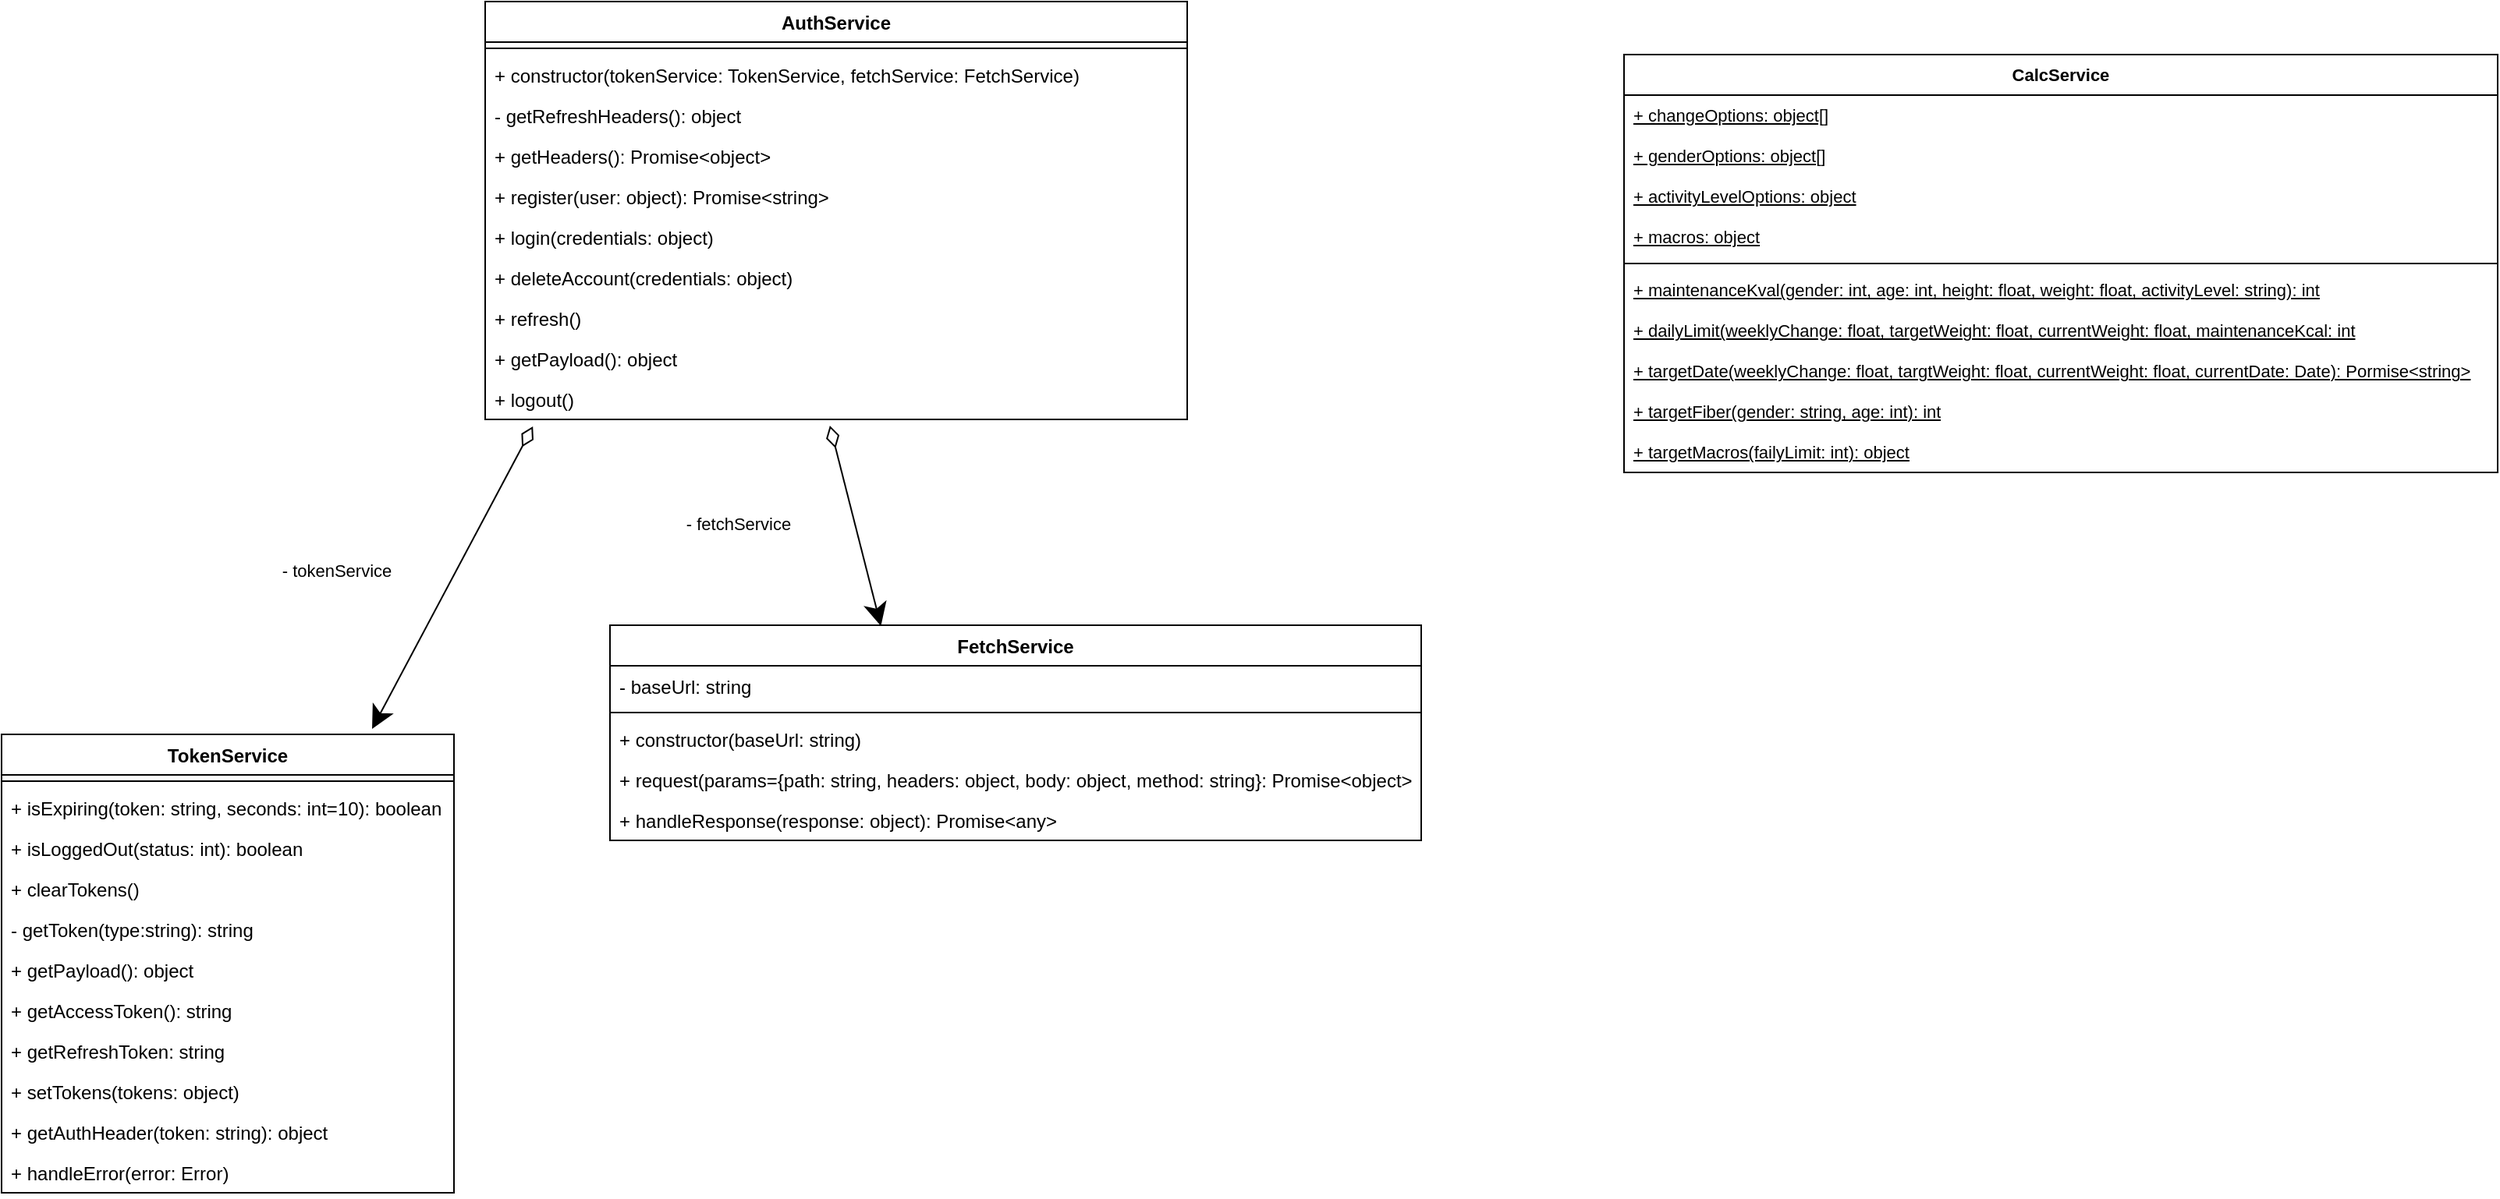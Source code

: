 <mxfile version="27.0.5">
  <diagram name="Page-1" id="fqpSyOK8x8Wndy1Us3iF">
    <mxGraphModel dx="1892" dy="1822" grid="1" gridSize="10" guides="1" tooltips="1" connect="1" arrows="1" fold="1" page="1" pageScale="1" pageWidth="850" pageHeight="1100" math="0" shadow="0">
      <root>
        <mxCell id="0" />
        <mxCell id="1" parent="0" />
        <mxCell id="mqfkv3taTirQxiToJBBF-1" value="FetchService" style="swimlane;fontStyle=1;align=center;verticalAlign=top;childLayout=stackLayout;horizontal=1;startSize=26;horizontalStack=0;resizeParent=1;resizeParentMax=0;resizeLast=0;collapsible=1;marginBottom=0;whiteSpace=wrap;html=1;" vertex="1" parent="1">
          <mxGeometry x="290" y="380" width="520" height="138" as="geometry" />
        </mxCell>
        <mxCell id="mqfkv3taTirQxiToJBBF-2" value="- baseUrl: string" style="text;strokeColor=none;fillColor=none;align=left;verticalAlign=top;spacingLeft=4;spacingRight=4;overflow=hidden;rotatable=0;points=[[0,0.5],[1,0.5]];portConstraint=eastwest;whiteSpace=wrap;html=1;" vertex="1" parent="mqfkv3taTirQxiToJBBF-1">
          <mxGeometry y="26" width="520" height="26" as="geometry" />
        </mxCell>
        <mxCell id="mqfkv3taTirQxiToJBBF-3" value="" style="line;strokeWidth=1;fillColor=none;align=left;verticalAlign=middle;spacingTop=-1;spacingLeft=3;spacingRight=3;rotatable=0;labelPosition=right;points=[];portConstraint=eastwest;strokeColor=inherit;" vertex="1" parent="mqfkv3taTirQxiToJBBF-1">
          <mxGeometry y="52" width="520" height="8" as="geometry" />
        </mxCell>
        <mxCell id="mqfkv3taTirQxiToJBBF-4" value="+ constructor(baseUrl: string)" style="text;strokeColor=none;fillColor=none;align=left;verticalAlign=top;spacingLeft=4;spacingRight=4;overflow=hidden;rotatable=0;points=[[0,0.5],[1,0.5]];portConstraint=eastwest;whiteSpace=wrap;html=1;" vertex="1" parent="mqfkv3taTirQxiToJBBF-1">
          <mxGeometry y="60" width="520" height="26" as="geometry" />
        </mxCell>
        <mxCell id="mqfkv3taTirQxiToJBBF-5" value="+ request(params={path: string, headers: object, body: object, method: string}: Promise&amp;lt;object&amp;gt;" style="text;strokeColor=none;fillColor=none;align=left;verticalAlign=top;spacingLeft=4;spacingRight=4;overflow=hidden;rotatable=0;points=[[0,0.5],[1,0.5]];portConstraint=eastwest;whiteSpace=wrap;html=1;" vertex="1" parent="mqfkv3taTirQxiToJBBF-1">
          <mxGeometry y="86" width="520" height="26" as="geometry" />
        </mxCell>
        <mxCell id="mqfkv3taTirQxiToJBBF-6" value="+ handleResponse(response: object): Promise&amp;lt;any&amp;gt;" style="text;strokeColor=none;fillColor=none;align=left;verticalAlign=top;spacingLeft=4;spacingRight=4;overflow=hidden;rotatable=0;points=[[0,0.5],[1,0.5]];portConstraint=eastwest;whiteSpace=wrap;html=1;" vertex="1" parent="mqfkv3taTirQxiToJBBF-1">
          <mxGeometry y="112" width="520" height="26" as="geometry" />
        </mxCell>
        <mxCell id="mqfkv3taTirQxiToJBBF-7" value="TokenService" style="swimlane;fontStyle=1;align=center;verticalAlign=top;childLayout=stackLayout;horizontal=1;startSize=26;horizontalStack=0;resizeParent=1;resizeParentMax=0;resizeLast=0;collapsible=1;marginBottom=0;whiteSpace=wrap;html=1;" vertex="1" parent="1">
          <mxGeometry x="-100" y="450" width="290" height="294" as="geometry" />
        </mxCell>
        <mxCell id="mqfkv3taTirQxiToJBBF-9" value="" style="line;strokeWidth=1;fillColor=none;align=left;verticalAlign=middle;spacingTop=-1;spacingLeft=3;spacingRight=3;rotatable=0;labelPosition=right;points=[];portConstraint=eastwest;strokeColor=inherit;" vertex="1" parent="mqfkv3taTirQxiToJBBF-7">
          <mxGeometry y="26" width="290" height="8" as="geometry" />
        </mxCell>
        <mxCell id="mqfkv3taTirQxiToJBBF-8" value="+ isExpiring(token: string, seconds: int=10): boolean" style="text;strokeColor=none;fillColor=none;align=left;verticalAlign=top;spacingLeft=4;spacingRight=4;overflow=hidden;rotatable=0;points=[[0,0.5],[1,0.5]];portConstraint=eastwest;whiteSpace=wrap;html=1;" vertex="1" parent="mqfkv3taTirQxiToJBBF-7">
          <mxGeometry y="34" width="290" height="26" as="geometry" />
        </mxCell>
        <mxCell id="mqfkv3taTirQxiToJBBF-10" value="+ isLoggedOut(status: int): boolean" style="text;strokeColor=none;fillColor=none;align=left;verticalAlign=top;spacingLeft=4;spacingRight=4;overflow=hidden;rotatable=0;points=[[0,0.5],[1,0.5]];portConstraint=eastwest;whiteSpace=wrap;html=1;" vertex="1" parent="mqfkv3taTirQxiToJBBF-7">
          <mxGeometry y="60" width="290" height="26" as="geometry" />
        </mxCell>
        <mxCell id="mqfkv3taTirQxiToJBBF-11" value="+ clearTokens()" style="text;strokeColor=none;fillColor=none;align=left;verticalAlign=top;spacingLeft=4;spacingRight=4;overflow=hidden;rotatable=0;points=[[0,0.5],[1,0.5]];portConstraint=eastwest;whiteSpace=wrap;html=1;" vertex="1" parent="mqfkv3taTirQxiToJBBF-7">
          <mxGeometry y="86" width="290" height="26" as="geometry" />
        </mxCell>
        <mxCell id="mqfkv3taTirQxiToJBBF-12" value="- getToken(type:string): string" style="text;strokeColor=none;fillColor=none;align=left;verticalAlign=top;spacingLeft=4;spacingRight=4;overflow=hidden;rotatable=0;points=[[0,0.5],[1,0.5]];portConstraint=eastwest;whiteSpace=wrap;html=1;" vertex="1" parent="mqfkv3taTirQxiToJBBF-7">
          <mxGeometry y="112" width="290" height="26" as="geometry" />
        </mxCell>
        <mxCell id="mqfkv3taTirQxiToJBBF-13" value="+ getPayload(): object" style="text;strokeColor=none;fillColor=none;align=left;verticalAlign=top;spacingLeft=4;spacingRight=4;overflow=hidden;rotatable=0;points=[[0,0.5],[1,0.5]];portConstraint=eastwest;whiteSpace=wrap;html=1;" vertex="1" parent="mqfkv3taTirQxiToJBBF-7">
          <mxGeometry y="138" width="290" height="26" as="geometry" />
        </mxCell>
        <mxCell id="mqfkv3taTirQxiToJBBF-14" value="+ getAccessToken(): string" style="text;strokeColor=none;fillColor=none;align=left;verticalAlign=top;spacingLeft=4;spacingRight=4;overflow=hidden;rotatable=0;points=[[0,0.5],[1,0.5]];portConstraint=eastwest;whiteSpace=wrap;html=1;" vertex="1" parent="mqfkv3taTirQxiToJBBF-7">
          <mxGeometry y="164" width="290" height="26" as="geometry" />
        </mxCell>
        <mxCell id="mqfkv3taTirQxiToJBBF-15" value="+ getRefreshToken: string" style="text;strokeColor=none;fillColor=none;align=left;verticalAlign=top;spacingLeft=4;spacingRight=4;overflow=hidden;rotatable=0;points=[[0,0.5],[1,0.5]];portConstraint=eastwest;whiteSpace=wrap;html=1;" vertex="1" parent="mqfkv3taTirQxiToJBBF-7">
          <mxGeometry y="190" width="290" height="26" as="geometry" />
        </mxCell>
        <mxCell id="mqfkv3taTirQxiToJBBF-16" value="+ setTokens(tokens: object)" style="text;strokeColor=none;fillColor=none;align=left;verticalAlign=top;spacingLeft=4;spacingRight=4;overflow=hidden;rotatable=0;points=[[0,0.5],[1,0.5]];portConstraint=eastwest;whiteSpace=wrap;html=1;" vertex="1" parent="mqfkv3taTirQxiToJBBF-7">
          <mxGeometry y="216" width="290" height="26" as="geometry" />
        </mxCell>
        <mxCell id="mqfkv3taTirQxiToJBBF-17" value="+ getAuthHeader(token: string): object" style="text;strokeColor=none;fillColor=none;align=left;verticalAlign=top;spacingLeft=4;spacingRight=4;overflow=hidden;rotatable=0;points=[[0,0.5],[1,0.5]];portConstraint=eastwest;whiteSpace=wrap;html=1;" vertex="1" parent="mqfkv3taTirQxiToJBBF-7">
          <mxGeometry y="242" width="290" height="26" as="geometry" />
        </mxCell>
        <mxCell id="mqfkv3taTirQxiToJBBF-18" value="+ handleError(error: Error)" style="text;strokeColor=none;fillColor=none;align=left;verticalAlign=top;spacingLeft=4;spacingRight=4;overflow=hidden;rotatable=0;points=[[0,0.5],[1,0.5]];portConstraint=eastwest;whiteSpace=wrap;html=1;" vertex="1" parent="mqfkv3taTirQxiToJBBF-7">
          <mxGeometry y="268" width="290" height="26" as="geometry" />
        </mxCell>
        <mxCell id="mqfkv3taTirQxiToJBBF-19" value="AuthService" style="swimlane;fontStyle=1;align=center;verticalAlign=top;childLayout=stackLayout;horizontal=1;startSize=26;horizontalStack=0;resizeParent=1;resizeParentMax=0;resizeLast=0;collapsible=1;marginBottom=0;whiteSpace=wrap;html=1;" vertex="1" parent="1">
          <mxGeometry x="210" y="-20" width="450" height="268" as="geometry" />
        </mxCell>
        <mxCell id="mqfkv3taTirQxiToJBBF-21" value="" style="line;strokeWidth=1;fillColor=none;align=left;verticalAlign=middle;spacingTop=-1;spacingLeft=3;spacingRight=3;rotatable=0;labelPosition=right;points=[];portConstraint=eastwest;strokeColor=inherit;" vertex="1" parent="mqfkv3taTirQxiToJBBF-19">
          <mxGeometry y="26" width="450" height="8" as="geometry" />
        </mxCell>
        <mxCell id="mqfkv3taTirQxiToJBBF-20" value="+ constructor(tokenService: TokenService, fetchService: FetchService)" style="text;strokeColor=none;fillColor=none;align=left;verticalAlign=top;spacingLeft=4;spacingRight=4;overflow=hidden;rotatable=0;points=[[0,0.5],[1,0.5]];portConstraint=eastwest;whiteSpace=wrap;html=1;" vertex="1" parent="mqfkv3taTirQxiToJBBF-19">
          <mxGeometry y="34" width="450" height="26" as="geometry" />
        </mxCell>
        <mxCell id="mqfkv3taTirQxiToJBBF-22" value="- getRefreshHeaders(): object" style="text;strokeColor=none;fillColor=none;align=left;verticalAlign=top;spacingLeft=4;spacingRight=4;overflow=hidden;rotatable=0;points=[[0,0.5],[1,0.5]];portConstraint=eastwest;whiteSpace=wrap;html=1;" vertex="1" parent="mqfkv3taTirQxiToJBBF-19">
          <mxGeometry y="60" width="450" height="26" as="geometry" />
        </mxCell>
        <mxCell id="mqfkv3taTirQxiToJBBF-23" value="+ getHeaders(): Promise&amp;lt;object&amp;gt;" style="text;strokeColor=none;fillColor=none;align=left;verticalAlign=top;spacingLeft=4;spacingRight=4;overflow=hidden;rotatable=0;points=[[0,0.5],[1,0.5]];portConstraint=eastwest;whiteSpace=wrap;html=1;" vertex="1" parent="mqfkv3taTirQxiToJBBF-19">
          <mxGeometry y="86" width="450" height="26" as="geometry" />
        </mxCell>
        <mxCell id="mqfkv3taTirQxiToJBBF-24" value="+ register(user: object): Promise&amp;lt;string&amp;gt;" style="text;strokeColor=none;fillColor=none;align=left;verticalAlign=top;spacingLeft=4;spacingRight=4;overflow=hidden;rotatable=0;points=[[0,0.5],[1,0.5]];portConstraint=eastwest;whiteSpace=wrap;html=1;" vertex="1" parent="mqfkv3taTirQxiToJBBF-19">
          <mxGeometry y="112" width="450" height="26" as="geometry" />
        </mxCell>
        <mxCell id="mqfkv3taTirQxiToJBBF-25" value="+ login(credentials: object)" style="text;strokeColor=none;fillColor=none;align=left;verticalAlign=top;spacingLeft=4;spacingRight=4;overflow=hidden;rotatable=0;points=[[0,0.5],[1,0.5]];portConstraint=eastwest;whiteSpace=wrap;html=1;" vertex="1" parent="mqfkv3taTirQxiToJBBF-19">
          <mxGeometry y="138" width="450" height="26" as="geometry" />
        </mxCell>
        <mxCell id="mqfkv3taTirQxiToJBBF-26" value="+ deleteAccount(credentials: object)" style="text;strokeColor=none;fillColor=none;align=left;verticalAlign=top;spacingLeft=4;spacingRight=4;overflow=hidden;rotatable=0;points=[[0,0.5],[1,0.5]];portConstraint=eastwest;whiteSpace=wrap;html=1;" vertex="1" parent="mqfkv3taTirQxiToJBBF-19">
          <mxGeometry y="164" width="450" height="26" as="geometry" />
        </mxCell>
        <mxCell id="mqfkv3taTirQxiToJBBF-27" value="+ refresh()" style="text;strokeColor=none;fillColor=none;align=left;verticalAlign=top;spacingLeft=4;spacingRight=4;overflow=hidden;rotatable=0;points=[[0,0.5],[1,0.5]];portConstraint=eastwest;whiteSpace=wrap;html=1;" vertex="1" parent="mqfkv3taTirQxiToJBBF-19">
          <mxGeometry y="190" width="450" height="26" as="geometry" />
        </mxCell>
        <mxCell id="mqfkv3taTirQxiToJBBF-28" value="+ getPayload(): object" style="text;strokeColor=none;fillColor=none;align=left;verticalAlign=top;spacingLeft=4;spacingRight=4;overflow=hidden;rotatable=0;points=[[0,0.5],[1,0.5]];portConstraint=eastwest;whiteSpace=wrap;html=1;" vertex="1" parent="mqfkv3taTirQxiToJBBF-19">
          <mxGeometry y="216" width="450" height="26" as="geometry" />
        </mxCell>
        <mxCell id="mqfkv3taTirQxiToJBBF-29" value="+ logout()" style="text;strokeColor=none;fillColor=none;align=left;verticalAlign=top;spacingLeft=4;spacingRight=4;overflow=hidden;rotatable=0;points=[[0,0.5],[1,0.5]];portConstraint=eastwest;whiteSpace=wrap;html=1;" vertex="1" parent="mqfkv3taTirQxiToJBBF-19">
          <mxGeometry y="242" width="450" height="26" as="geometry" />
        </mxCell>
        <mxCell id="mqfkv3taTirQxiToJBBF-30" style="rounded=0;orthogonalLoop=1;jettySize=auto;html=1;exitX=0.068;exitY=1.173;exitDx=0;exitDy=0;entryX=0.819;entryY=-0.012;entryDx=0;entryDy=0;entryPerimeter=0;startArrow=diamondThin;startFill=0;endSize=12;startSize=12;exitPerimeter=0;" edge="1" parent="1" source="mqfkv3taTirQxiToJBBF-29" target="mqfkv3taTirQxiToJBBF-7">
          <mxGeometry relative="1" as="geometry" />
        </mxCell>
        <mxCell id="mqfkv3taTirQxiToJBBF-31" style="edgeStyle=none;shape=connector;rounded=0;orthogonalLoop=1;jettySize=auto;html=1;exitX=0.491;exitY=1.154;exitDx=0;exitDy=0;entryX=0.334;entryY=0.004;entryDx=0;entryDy=0;entryPerimeter=0;strokeColor=default;align=center;verticalAlign=middle;fontFamily=Helvetica;fontSize=11;fontColor=default;labelBackgroundColor=default;startArrow=diamondThin;startFill=0;startSize=12;endArrow=classic;endSize=12;exitPerimeter=0;" edge="1" parent="1" source="mqfkv3taTirQxiToJBBF-29" target="mqfkv3taTirQxiToJBBF-1">
          <mxGeometry relative="1" as="geometry" />
        </mxCell>
        <mxCell id="mqfkv3taTirQxiToJBBF-32" value="- tokenService" style="text;html=1;align=center;verticalAlign=middle;whiteSpace=wrap;rounded=0;fontFamily=Helvetica;fontSize=11;fontColor=default;labelBackgroundColor=default;" vertex="1" parent="1">
          <mxGeometry x="60" y="330" width="110" height="30" as="geometry" />
        </mxCell>
        <mxCell id="mqfkv3taTirQxiToJBBF-33" value="- fetchService" style="text;html=1;align=center;verticalAlign=middle;whiteSpace=wrap;rounded=0;fontFamily=Helvetica;fontSize=11;fontColor=default;labelBackgroundColor=default;" vertex="1" parent="1">
          <mxGeometry x="320" y="300" width="105" height="30" as="geometry" />
        </mxCell>
        <mxCell id="mqfkv3taTirQxiToJBBF-34" value="CalcService" style="swimlane;fontStyle=1;align=center;verticalAlign=top;childLayout=stackLayout;horizontal=1;startSize=26;horizontalStack=0;resizeParent=1;resizeParentMax=0;resizeLast=0;collapsible=1;marginBottom=0;whiteSpace=wrap;html=1;fontFamily=Helvetica;fontSize=11;fontColor=default;labelBackgroundColor=default;" vertex="1" parent="1">
          <mxGeometry x="940" y="14" width="560" height="268" as="geometry" />
        </mxCell>
        <mxCell id="mqfkv3taTirQxiToJBBF-35" value="+ changeOptions: object[]" style="text;strokeColor=none;fillColor=none;align=left;verticalAlign=top;spacingLeft=4;spacingRight=4;overflow=hidden;rotatable=0;points=[[0,0.5],[1,0.5]];portConstraint=eastwest;whiteSpace=wrap;html=1;fontFamily=Helvetica;fontSize=11;fontColor=default;labelBackgroundColor=default;fontStyle=4" vertex="1" parent="mqfkv3taTirQxiToJBBF-34">
          <mxGeometry y="26" width="560" height="26" as="geometry" />
        </mxCell>
        <mxCell id="mqfkv3taTirQxiToJBBF-38" value="+ genderOptions: object[]" style="text;strokeColor=none;fillColor=none;align=left;verticalAlign=top;spacingLeft=4;spacingRight=4;overflow=hidden;rotatable=0;points=[[0,0.5],[1,0.5]];portConstraint=eastwest;whiteSpace=wrap;html=1;fontFamily=Helvetica;fontSize=11;fontColor=default;labelBackgroundColor=default;fontStyle=4" vertex="1" parent="mqfkv3taTirQxiToJBBF-34">
          <mxGeometry y="52" width="560" height="26" as="geometry" />
        </mxCell>
        <mxCell id="mqfkv3taTirQxiToJBBF-39" value="+ activityLevelOptions: object" style="text;strokeColor=none;fillColor=none;align=left;verticalAlign=top;spacingLeft=4;spacingRight=4;overflow=hidden;rotatable=0;points=[[0,0.5],[1,0.5]];portConstraint=eastwest;whiteSpace=wrap;html=1;fontFamily=Helvetica;fontSize=11;fontColor=default;labelBackgroundColor=default;fontStyle=4" vertex="1" parent="mqfkv3taTirQxiToJBBF-34">
          <mxGeometry y="78" width="560" height="26" as="geometry" />
        </mxCell>
        <mxCell id="mqfkv3taTirQxiToJBBF-40" value="+ macros: object" style="text;strokeColor=none;fillColor=none;align=left;verticalAlign=top;spacingLeft=4;spacingRight=4;overflow=hidden;rotatable=0;points=[[0,0.5],[1,0.5]];portConstraint=eastwest;whiteSpace=wrap;html=1;fontFamily=Helvetica;fontSize=11;fontColor=default;labelBackgroundColor=default;fontStyle=4" vertex="1" parent="mqfkv3taTirQxiToJBBF-34">
          <mxGeometry y="104" width="560" height="26" as="geometry" />
        </mxCell>
        <mxCell id="mqfkv3taTirQxiToJBBF-36" value="" style="line;strokeWidth=1;fillColor=none;align=left;verticalAlign=middle;spacingTop=-1;spacingLeft=3;spacingRight=3;rotatable=0;labelPosition=right;points=[];portConstraint=eastwest;strokeColor=inherit;fontFamily=Helvetica;fontSize=11;fontColor=default;labelBackgroundColor=default;" vertex="1" parent="mqfkv3taTirQxiToJBBF-34">
          <mxGeometry y="130" width="560" height="8" as="geometry" />
        </mxCell>
        <mxCell id="mqfkv3taTirQxiToJBBF-37" value="+ maintenanceKval(gender: int, age: int, height: float, weight: float, activityLevel: string): int" style="text;strokeColor=none;fillColor=none;align=left;verticalAlign=top;spacingLeft=4;spacingRight=4;overflow=hidden;rotatable=0;points=[[0,0.5],[1,0.5]];portConstraint=eastwest;whiteSpace=wrap;html=1;fontFamily=Helvetica;fontSize=11;fontColor=default;labelBackgroundColor=default;fontStyle=4" vertex="1" parent="mqfkv3taTirQxiToJBBF-34">
          <mxGeometry y="138" width="560" height="26" as="geometry" />
        </mxCell>
        <mxCell id="mqfkv3taTirQxiToJBBF-41" value="+ dailyLimit(weeklyChange: float, targetWeight: float, currentWeight: float, maintenanceKcal: int" style="text;strokeColor=none;fillColor=none;align=left;verticalAlign=top;spacingLeft=4;spacingRight=4;overflow=hidden;rotatable=0;points=[[0,0.5],[1,0.5]];portConstraint=eastwest;whiteSpace=wrap;html=1;fontFamily=Helvetica;fontSize=11;fontColor=default;labelBackgroundColor=default;fontStyle=4" vertex="1" parent="mqfkv3taTirQxiToJBBF-34">
          <mxGeometry y="164" width="560" height="26" as="geometry" />
        </mxCell>
        <mxCell id="mqfkv3taTirQxiToJBBF-42" value="+ targetDate(weeklyChange: float, targtWeight: float, currentWeight: float, currentDate: Date): Pormise&amp;lt;string&amp;gt;" style="text;strokeColor=none;fillColor=none;align=left;verticalAlign=top;spacingLeft=4;spacingRight=4;overflow=hidden;rotatable=0;points=[[0,0.5],[1,0.5]];portConstraint=eastwest;whiteSpace=wrap;html=1;fontFamily=Helvetica;fontSize=11;fontColor=default;labelBackgroundColor=default;fontStyle=4" vertex="1" parent="mqfkv3taTirQxiToJBBF-34">
          <mxGeometry y="190" width="560" height="26" as="geometry" />
        </mxCell>
        <mxCell id="mqfkv3taTirQxiToJBBF-43" value="+ targetFiber(gender: string, age: int): int" style="text;strokeColor=none;fillColor=none;align=left;verticalAlign=top;spacingLeft=4;spacingRight=4;overflow=hidden;rotatable=0;points=[[0,0.5],[1,0.5]];portConstraint=eastwest;whiteSpace=wrap;html=1;fontFamily=Helvetica;fontSize=11;fontColor=default;labelBackgroundColor=default;fontStyle=4" vertex="1" parent="mqfkv3taTirQxiToJBBF-34">
          <mxGeometry y="216" width="560" height="26" as="geometry" />
        </mxCell>
        <mxCell id="mqfkv3taTirQxiToJBBF-44" value="+ targetMacros(failyLimit: int): object" style="text;strokeColor=none;fillColor=none;align=left;verticalAlign=top;spacingLeft=4;spacingRight=4;overflow=hidden;rotatable=0;points=[[0,0.5],[1,0.5]];portConstraint=eastwest;whiteSpace=wrap;html=1;fontFamily=Helvetica;fontSize=11;fontColor=default;labelBackgroundColor=default;fontStyle=4" vertex="1" parent="mqfkv3taTirQxiToJBBF-34">
          <mxGeometry y="242" width="560" height="26" as="geometry" />
        </mxCell>
      </root>
    </mxGraphModel>
  </diagram>
</mxfile>
